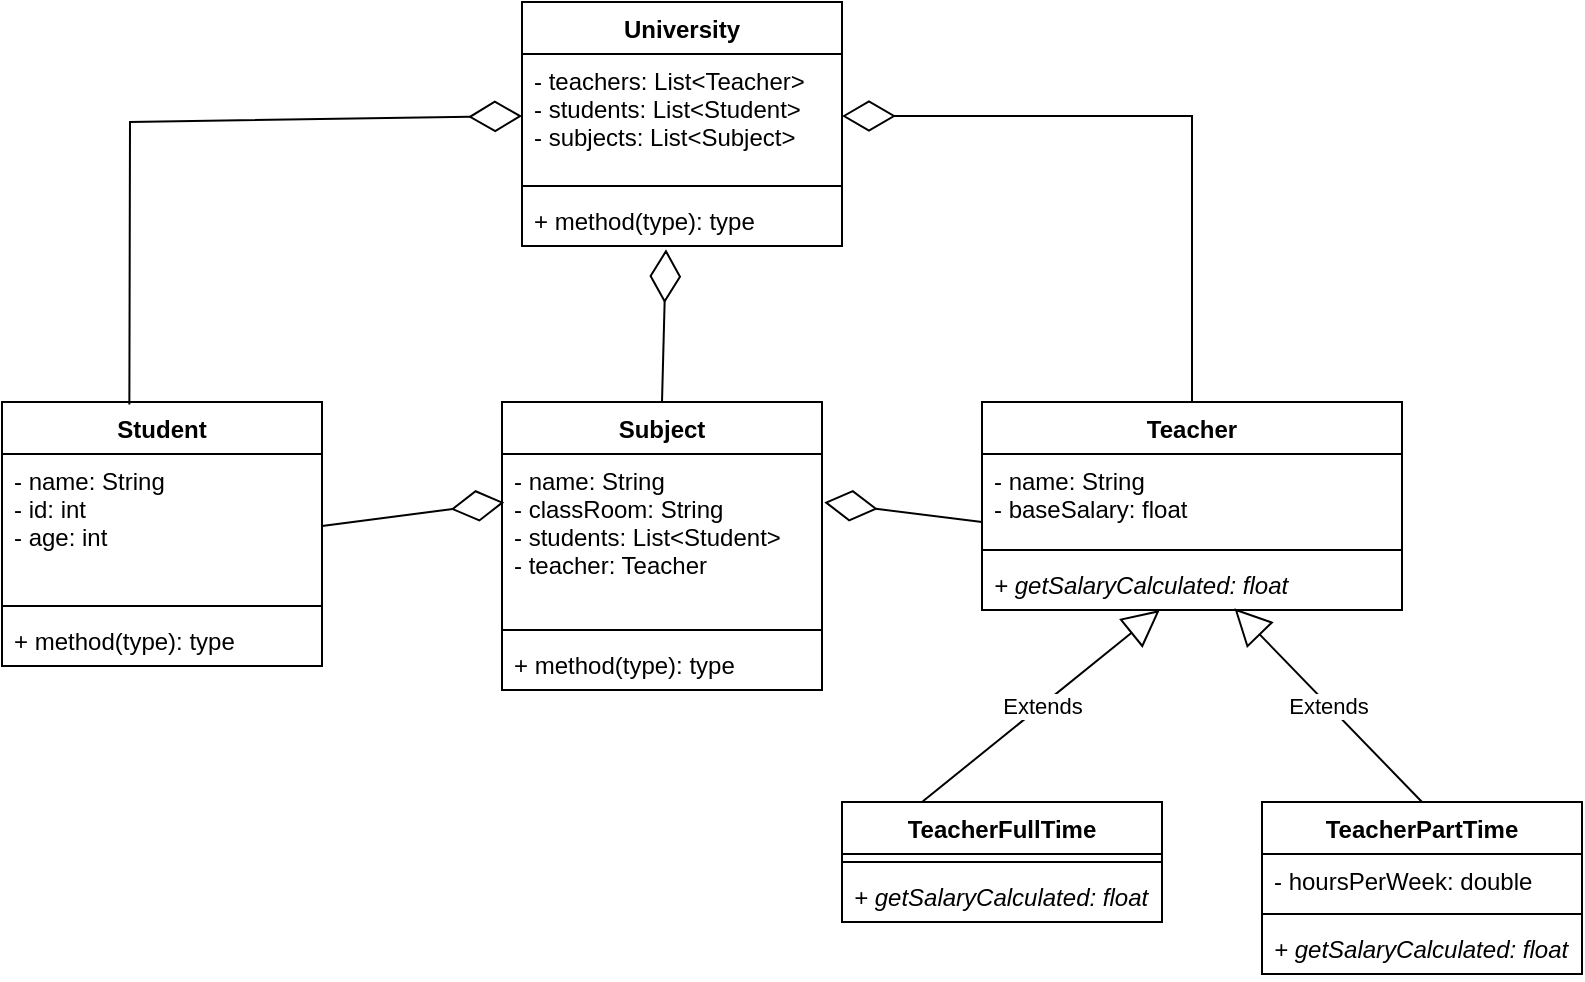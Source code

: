 <mxfile version="16.5.2" type="device"><diagram id="e2BDu54Lhl7R54Qv8YZh" name="Model1.0"><mxGraphModel dx="978" dy="643" grid="1" gridSize="10" guides="1" tooltips="1" connect="1" arrows="1" fold="1" page="1" pageScale="1" pageWidth="850" pageHeight="1100" math="0" shadow="0"><root><mxCell id="0"/><mxCell id="1" parent="0"/><mxCell id="52Mze0TOgEWHfmemtQ9t-1" value="University" style="swimlane;fontStyle=1;align=center;verticalAlign=top;childLayout=stackLayout;horizontal=1;startSize=26;horizontalStack=0;resizeParent=1;resizeParentMax=0;resizeLast=0;collapsible=1;marginBottom=0;" vertex="1" parent="1"><mxGeometry x="310" y="70" width="160" height="122" as="geometry"/></mxCell><mxCell id="52Mze0TOgEWHfmemtQ9t-2" value="- teachers: List&lt;Teacher&gt;&#10;- students: List&lt;Student&gt;&#10;- subjects: List&lt;Subject&gt;" style="text;strokeColor=none;fillColor=none;align=left;verticalAlign=top;spacingLeft=4;spacingRight=4;overflow=hidden;rotatable=0;points=[[0,0.5],[1,0.5]];portConstraint=eastwest;" vertex="1" parent="52Mze0TOgEWHfmemtQ9t-1"><mxGeometry y="26" width="160" height="62" as="geometry"/></mxCell><mxCell id="52Mze0TOgEWHfmemtQ9t-3" value="" style="line;strokeWidth=1;fillColor=none;align=left;verticalAlign=middle;spacingTop=-1;spacingLeft=3;spacingRight=3;rotatable=0;labelPosition=right;points=[];portConstraint=eastwest;" vertex="1" parent="52Mze0TOgEWHfmemtQ9t-1"><mxGeometry y="88" width="160" height="8" as="geometry"/></mxCell><mxCell id="52Mze0TOgEWHfmemtQ9t-4" value="+ method(type): type" style="text;strokeColor=none;fillColor=none;align=left;verticalAlign=top;spacingLeft=4;spacingRight=4;overflow=hidden;rotatable=0;points=[[0,0.5],[1,0.5]];portConstraint=eastwest;" vertex="1" parent="52Mze0TOgEWHfmemtQ9t-1"><mxGeometry y="96" width="160" height="26" as="geometry"/></mxCell><mxCell id="52Mze0TOgEWHfmemtQ9t-5" value="Subject" style="swimlane;fontStyle=1;align=center;verticalAlign=top;childLayout=stackLayout;horizontal=1;startSize=26;horizontalStack=0;resizeParent=1;resizeParentMax=0;resizeLast=0;collapsible=1;marginBottom=0;" vertex="1" parent="1"><mxGeometry x="300" y="270" width="160" height="144" as="geometry"/></mxCell><mxCell id="52Mze0TOgEWHfmemtQ9t-6" value="- name: String&#10;- classRoom: String&#10;- students: List&lt;Student&gt;&#10;- teacher: Teacher" style="text;strokeColor=none;fillColor=none;align=left;verticalAlign=top;spacingLeft=4;spacingRight=4;overflow=hidden;rotatable=0;points=[[0,0.5],[1,0.5]];portConstraint=eastwest;" vertex="1" parent="52Mze0TOgEWHfmemtQ9t-5"><mxGeometry y="26" width="160" height="84" as="geometry"/></mxCell><mxCell id="52Mze0TOgEWHfmemtQ9t-7" value="" style="line;strokeWidth=1;fillColor=none;align=left;verticalAlign=middle;spacingTop=-1;spacingLeft=3;spacingRight=3;rotatable=0;labelPosition=right;points=[];portConstraint=eastwest;" vertex="1" parent="52Mze0TOgEWHfmemtQ9t-5"><mxGeometry y="110" width="160" height="8" as="geometry"/></mxCell><mxCell id="52Mze0TOgEWHfmemtQ9t-8" value="+ method(type): type" style="text;strokeColor=none;fillColor=none;align=left;verticalAlign=top;spacingLeft=4;spacingRight=4;overflow=hidden;rotatable=0;points=[[0,0.5],[1,0.5]];portConstraint=eastwest;" vertex="1" parent="52Mze0TOgEWHfmemtQ9t-5"><mxGeometry y="118" width="160" height="26" as="geometry"/></mxCell><mxCell id="52Mze0TOgEWHfmemtQ9t-9" value="Teacher" style="swimlane;fontStyle=1;align=center;verticalAlign=top;childLayout=stackLayout;horizontal=1;startSize=26;horizontalStack=0;resizeParent=1;resizeParentMax=0;resizeLast=0;collapsible=1;marginBottom=0;" vertex="1" parent="1"><mxGeometry x="540" y="270" width="210" height="104" as="geometry"/></mxCell><mxCell id="52Mze0TOgEWHfmemtQ9t-10" value="- name: String&#10;- baseSalary: float" style="text;strokeColor=none;fillColor=none;align=left;verticalAlign=top;spacingLeft=4;spacingRight=4;overflow=hidden;rotatable=0;points=[[0,0.5],[1,0.5]];portConstraint=eastwest;" vertex="1" parent="52Mze0TOgEWHfmemtQ9t-9"><mxGeometry y="26" width="210" height="44" as="geometry"/></mxCell><mxCell id="52Mze0TOgEWHfmemtQ9t-11" value="" style="line;strokeWidth=1;fillColor=none;align=left;verticalAlign=middle;spacingTop=-1;spacingLeft=3;spacingRight=3;rotatable=0;labelPosition=right;points=[];portConstraint=eastwest;" vertex="1" parent="52Mze0TOgEWHfmemtQ9t-9"><mxGeometry y="70" width="210" height="8" as="geometry"/></mxCell><mxCell id="52Mze0TOgEWHfmemtQ9t-12" value="+ getSalaryCalculated: float" style="text;strokeColor=none;fillColor=none;align=left;verticalAlign=top;spacingLeft=4;spacingRight=4;overflow=hidden;rotatable=0;points=[[0,0.5],[1,0.5]];portConstraint=eastwest;fontStyle=2" vertex="1" parent="52Mze0TOgEWHfmemtQ9t-9"><mxGeometry y="78" width="210" height="26" as="geometry"/></mxCell><mxCell id="52Mze0TOgEWHfmemtQ9t-17" value="Student" style="swimlane;fontStyle=1;align=center;verticalAlign=top;childLayout=stackLayout;horizontal=1;startSize=26;horizontalStack=0;resizeParent=1;resizeParentMax=0;resizeLast=0;collapsible=1;marginBottom=0;" vertex="1" parent="1"><mxGeometry x="50" y="270" width="160" height="132" as="geometry"/></mxCell><mxCell id="52Mze0TOgEWHfmemtQ9t-18" value="- name: String&#10;- id: int&#10;- age: int" style="text;strokeColor=none;fillColor=none;align=left;verticalAlign=top;spacingLeft=4;spacingRight=4;overflow=hidden;rotatable=0;points=[[0,0.5],[1,0.5]];portConstraint=eastwest;" vertex="1" parent="52Mze0TOgEWHfmemtQ9t-17"><mxGeometry y="26" width="160" height="72" as="geometry"/></mxCell><mxCell id="52Mze0TOgEWHfmemtQ9t-19" value="" style="line;strokeWidth=1;fillColor=none;align=left;verticalAlign=middle;spacingTop=-1;spacingLeft=3;spacingRight=3;rotatable=0;labelPosition=right;points=[];portConstraint=eastwest;" vertex="1" parent="52Mze0TOgEWHfmemtQ9t-17"><mxGeometry y="98" width="160" height="8" as="geometry"/></mxCell><mxCell id="52Mze0TOgEWHfmemtQ9t-20" value="+ method(type): type" style="text;strokeColor=none;fillColor=none;align=left;verticalAlign=top;spacingLeft=4;spacingRight=4;overflow=hidden;rotatable=0;points=[[0,0.5],[1,0.5]];portConstraint=eastwest;" vertex="1" parent="52Mze0TOgEWHfmemtQ9t-17"><mxGeometry y="106" width="160" height="26" as="geometry"/></mxCell><mxCell id="52Mze0TOgEWHfmemtQ9t-22" value="" style="endArrow=diamondThin;endFill=0;endSize=24;html=1;rounded=0;entryX=0.45;entryY=1.064;entryDx=0;entryDy=0;exitX=0.5;exitY=0;exitDx=0;exitDy=0;entryPerimeter=0;" edge="1" parent="1" source="52Mze0TOgEWHfmemtQ9t-5" target="52Mze0TOgEWHfmemtQ9t-4"><mxGeometry width="160" relative="1" as="geometry"><mxPoint x="330" y="300" as="sourcePoint"/><mxPoint x="490" y="300" as="targetPoint"/><Array as="points"/></mxGeometry></mxCell><mxCell id="52Mze0TOgEWHfmemtQ9t-23" value="" style="endArrow=diamondThin;endFill=0;endSize=24;html=1;rounded=0;exitX=0.398;exitY=0.009;exitDx=0;exitDy=0;entryX=0;entryY=0.5;entryDx=0;entryDy=0;exitPerimeter=0;" edge="1" parent="1" source="52Mze0TOgEWHfmemtQ9t-17" target="52Mze0TOgEWHfmemtQ9t-2"><mxGeometry width="160" relative="1" as="geometry"><mxPoint x="330" y="300" as="sourcePoint"/><mxPoint x="180" y="300" as="targetPoint"/><Array as="points"><mxPoint x="114" y="130"/></Array></mxGeometry></mxCell><mxCell id="52Mze0TOgEWHfmemtQ9t-24" value="" style="endArrow=diamondThin;endFill=0;endSize=24;html=1;rounded=0;exitX=0.5;exitY=0;exitDx=0;exitDy=0;entryX=1;entryY=0.5;entryDx=0;entryDy=0;" edge="1" parent="1" source="52Mze0TOgEWHfmemtQ9t-9" target="52Mze0TOgEWHfmemtQ9t-2"><mxGeometry width="160" relative="1" as="geometry"><mxPoint x="330" y="300" as="sourcePoint"/><mxPoint x="490" y="300" as="targetPoint"/><Array as="points"><mxPoint x="645" y="127"/></Array></mxGeometry></mxCell><mxCell id="52Mze0TOgEWHfmemtQ9t-26" value="" style="endArrow=diamondThin;endFill=0;endSize=24;html=1;rounded=0;entryX=0.007;entryY=0.288;entryDx=0;entryDy=0;exitX=1;exitY=0.5;exitDx=0;exitDy=0;entryPerimeter=0;" edge="1" parent="1" source="52Mze0TOgEWHfmemtQ9t-18" target="52Mze0TOgEWHfmemtQ9t-6"><mxGeometry width="160" relative="1" as="geometry"><mxPoint x="330" y="300" as="sourcePoint"/><mxPoint x="490" y="300" as="targetPoint"/><Array as="points"/></mxGeometry></mxCell><mxCell id="52Mze0TOgEWHfmemtQ9t-35" value="TeacherFullTime" style="swimlane;fontStyle=1;align=center;verticalAlign=top;childLayout=stackLayout;horizontal=1;startSize=26;horizontalStack=0;resizeParent=1;resizeParentMax=0;resizeLast=0;collapsible=1;marginBottom=0;" vertex="1" parent="1"><mxGeometry x="470" y="470" width="160" height="60" as="geometry"/></mxCell><mxCell id="52Mze0TOgEWHfmemtQ9t-37" value="" style="line;strokeWidth=1;fillColor=none;align=left;verticalAlign=middle;spacingTop=-1;spacingLeft=3;spacingRight=3;rotatable=0;labelPosition=right;points=[];portConstraint=eastwest;" vertex="1" parent="52Mze0TOgEWHfmemtQ9t-35"><mxGeometry y="26" width="160" height="8" as="geometry"/></mxCell><mxCell id="52Mze0TOgEWHfmemtQ9t-38" value="+ getSalaryCalculated: float" style="text;strokeColor=none;fillColor=none;align=left;verticalAlign=top;spacingLeft=4;spacingRight=4;overflow=hidden;rotatable=0;points=[[0,0.5],[1,0.5]];portConstraint=eastwest;fontStyle=2" vertex="1" parent="52Mze0TOgEWHfmemtQ9t-35"><mxGeometry y="34" width="160" height="26" as="geometry"/></mxCell><mxCell id="52Mze0TOgEWHfmemtQ9t-39" value="TeacherPartTime&#10;" style="swimlane;fontStyle=1;align=center;verticalAlign=top;childLayout=stackLayout;horizontal=1;startSize=26;horizontalStack=0;resizeParent=1;resizeParentMax=0;resizeLast=0;collapsible=1;marginBottom=0;" vertex="1" parent="1"><mxGeometry x="680" y="470" width="160" height="86" as="geometry"/></mxCell><mxCell id="52Mze0TOgEWHfmemtQ9t-40" value="- hoursPerWeek: double" style="text;strokeColor=none;fillColor=none;align=left;verticalAlign=top;spacingLeft=4;spacingRight=4;overflow=hidden;rotatable=0;points=[[0,0.5],[1,0.5]];portConstraint=eastwest;" vertex="1" parent="52Mze0TOgEWHfmemtQ9t-39"><mxGeometry y="26" width="160" height="26" as="geometry"/></mxCell><mxCell id="52Mze0TOgEWHfmemtQ9t-41" value="" style="line;strokeWidth=1;fillColor=none;align=left;verticalAlign=middle;spacingTop=-1;spacingLeft=3;spacingRight=3;rotatable=0;labelPosition=right;points=[];portConstraint=eastwest;" vertex="1" parent="52Mze0TOgEWHfmemtQ9t-39"><mxGeometry y="52" width="160" height="8" as="geometry"/></mxCell><mxCell id="52Mze0TOgEWHfmemtQ9t-42" value="+ getSalaryCalculated: float" style="text;strokeColor=none;fillColor=none;align=left;verticalAlign=top;spacingLeft=4;spacingRight=4;overflow=hidden;rotatable=0;points=[[0,0.5],[1,0.5]];portConstraint=eastwest;fontStyle=2" vertex="1" parent="52Mze0TOgEWHfmemtQ9t-39"><mxGeometry y="60" width="160" height="26" as="geometry"/></mxCell><mxCell id="52Mze0TOgEWHfmemtQ9t-43" value="Extends" style="endArrow=block;endSize=16;endFill=0;html=1;rounded=0;exitX=0.25;exitY=0;exitDx=0;exitDy=0;" edge="1" parent="1" source="52Mze0TOgEWHfmemtQ9t-35" target="52Mze0TOgEWHfmemtQ9t-12"><mxGeometry width="160" relative="1" as="geometry"><mxPoint x="370" y="410" as="sourcePoint"/><mxPoint x="530" y="410" as="targetPoint"/></mxGeometry></mxCell><mxCell id="52Mze0TOgEWHfmemtQ9t-44" value="Extends" style="endArrow=block;endSize=16;endFill=0;html=1;rounded=0;exitX=0.5;exitY=0;exitDx=0;exitDy=0;entryX=0.601;entryY=0.968;entryDx=0;entryDy=0;entryPerimeter=0;" edge="1" parent="1" source="52Mze0TOgEWHfmemtQ9t-39" target="52Mze0TOgEWHfmemtQ9t-12"><mxGeometry width="160" relative="1" as="geometry"><mxPoint x="370" y="410" as="sourcePoint"/><mxPoint x="530" y="410" as="targetPoint"/></mxGeometry></mxCell><mxCell id="52Mze0TOgEWHfmemtQ9t-46" value="" style="endArrow=diamondThin;endFill=0;endSize=24;html=1;rounded=0;entryX=1.007;entryY=0.288;entryDx=0;entryDy=0;entryPerimeter=0;" edge="1" parent="1" target="52Mze0TOgEWHfmemtQ9t-6"><mxGeometry width="160" relative="1" as="geometry"><mxPoint x="540" y="330" as="sourcePoint"/><mxPoint x="530" y="410" as="targetPoint"/></mxGeometry></mxCell></root></mxGraphModel></diagram></mxfile>